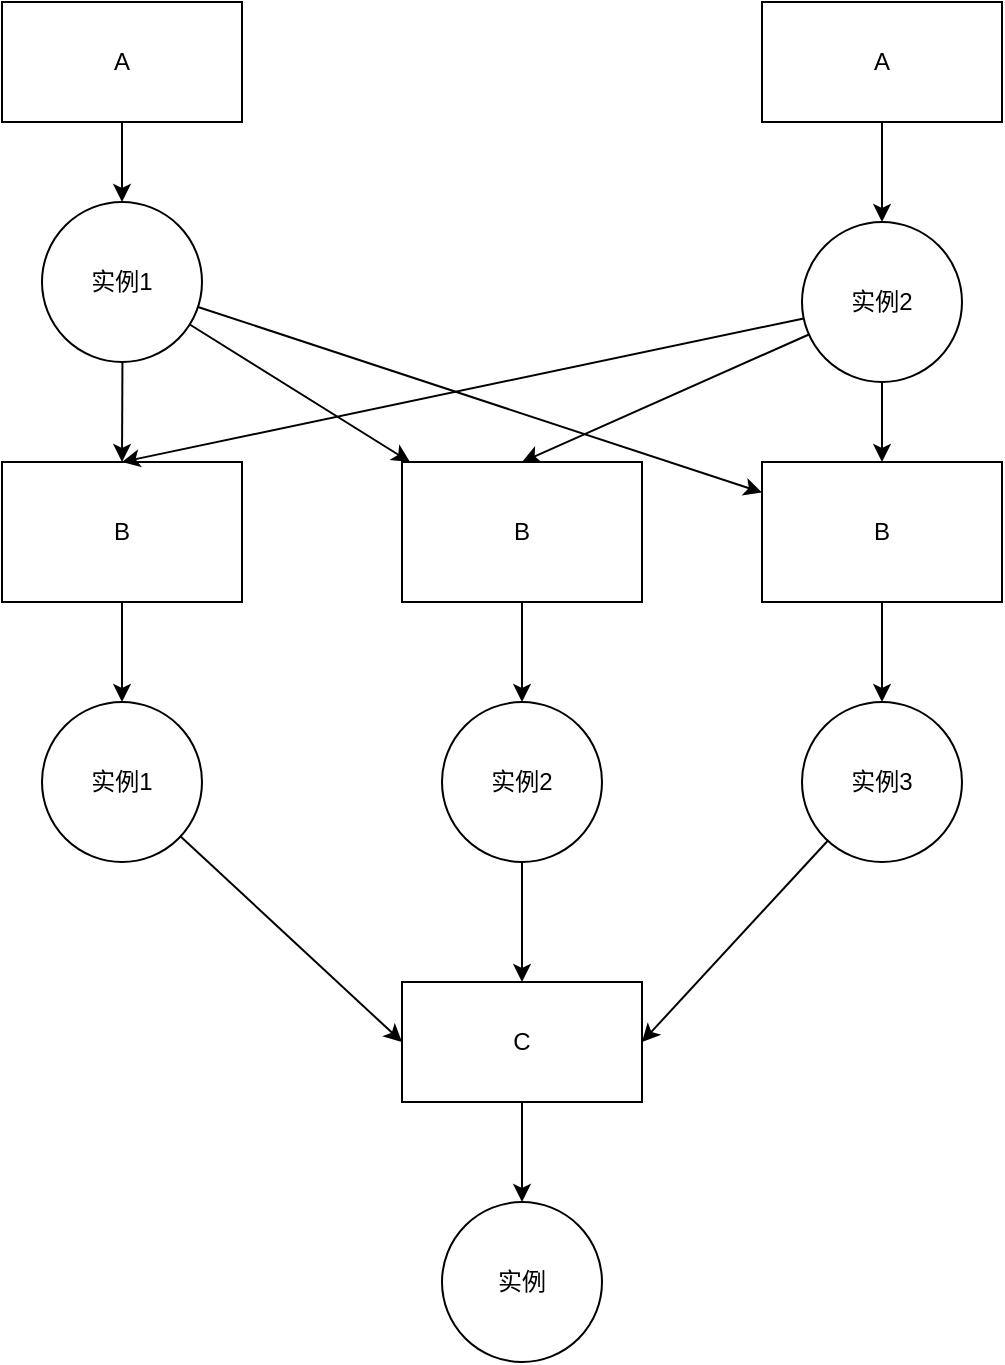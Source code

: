 <mxfile version="24.7.6">
  <diagram name="第 1 页" id="G7QWfjFdJyBdl__fBxFg">
    <mxGraphModel dx="1026" dy="577" grid="1" gridSize="10" guides="1" tooltips="1" connect="1" arrows="1" fold="1" page="1" pageScale="1" pageWidth="827" pageHeight="1169" math="0" shadow="0">
      <root>
        <mxCell id="0" />
        <mxCell id="1" parent="0" />
        <mxCell id="hb5Prez9hviok3IdBNn7-4" value="" style="edgeStyle=orthogonalEdgeStyle;rounded=0;orthogonalLoop=1;jettySize=auto;html=1;" edge="1" parent="1" source="hb5Prez9hviok3IdBNn7-2" target="hb5Prez9hviok3IdBNn7-3">
          <mxGeometry relative="1" as="geometry" />
        </mxCell>
        <mxCell id="hb5Prez9hviok3IdBNn7-2" value="B" style="rounded=0;whiteSpace=wrap;html=1;" vertex="1" parent="1">
          <mxGeometry x="110" y="510" width="120" height="70" as="geometry" />
        </mxCell>
        <mxCell id="hb5Prez9hviok3IdBNn7-31" value="" style="edgeStyle=none;rounded=0;orthogonalLoop=1;jettySize=auto;html=1;entryX=0;entryY=0.5;entryDx=0;entryDy=0;" edge="1" parent="1" source="hb5Prez9hviok3IdBNn7-3" target="hb5Prez9hviok3IdBNn7-30">
          <mxGeometry relative="1" as="geometry">
            <mxPoint x="370" y="826" as="targetPoint" />
          </mxGeometry>
        </mxCell>
        <mxCell id="hb5Prez9hviok3IdBNn7-3" value="实例1" style="ellipse;whiteSpace=wrap;html=1;rounded=0;" vertex="1" parent="1">
          <mxGeometry x="130" y="630" width="80" height="80" as="geometry" />
        </mxCell>
        <mxCell id="hb5Prez9hviok3IdBNn7-34" style="edgeStyle=none;rounded=0;orthogonalLoop=1;jettySize=auto;html=1;entryX=0.5;entryY=0;entryDx=0;entryDy=0;" edge="1" parent="1" source="hb5Prez9hviok3IdBNn7-5" target="hb5Prez9hviok3IdBNn7-30">
          <mxGeometry relative="1" as="geometry" />
        </mxCell>
        <mxCell id="hb5Prez9hviok3IdBNn7-5" value="实例2" style="ellipse;whiteSpace=wrap;html=1;rounded=0;" vertex="1" parent="1">
          <mxGeometry x="330" y="630" width="80" height="80" as="geometry" />
        </mxCell>
        <mxCell id="hb5Prez9hviok3IdBNn7-7" value="" style="edgeStyle=orthogonalEdgeStyle;rounded=0;orthogonalLoop=1;jettySize=auto;html=1;" edge="1" parent="1" source="hb5Prez9hviok3IdBNn7-6" target="hb5Prez9hviok3IdBNn7-5">
          <mxGeometry relative="1" as="geometry" />
        </mxCell>
        <mxCell id="hb5Prez9hviok3IdBNn7-6" value="B" style="rounded=0;whiteSpace=wrap;html=1;" vertex="1" parent="1">
          <mxGeometry x="310" y="510" width="120" height="70" as="geometry" />
        </mxCell>
        <mxCell id="hb5Prez9hviok3IdBNn7-35" style="edgeStyle=none;rounded=0;orthogonalLoop=1;jettySize=auto;html=1;entryX=1;entryY=0.5;entryDx=0;entryDy=0;" edge="1" parent="1" source="hb5Prez9hviok3IdBNn7-8" target="hb5Prez9hviok3IdBNn7-30">
          <mxGeometry relative="1" as="geometry" />
        </mxCell>
        <mxCell id="hb5Prez9hviok3IdBNn7-8" value="实例3" style="ellipse;whiteSpace=wrap;html=1;rounded=0;" vertex="1" parent="1">
          <mxGeometry x="510" y="630" width="80" height="80" as="geometry" />
        </mxCell>
        <mxCell id="hb5Prez9hviok3IdBNn7-10" value="" style="edgeStyle=orthogonalEdgeStyle;rounded=0;orthogonalLoop=1;jettySize=auto;html=1;" edge="1" parent="1" source="hb5Prez9hviok3IdBNn7-9" target="hb5Prez9hviok3IdBNn7-8">
          <mxGeometry relative="1" as="geometry" />
        </mxCell>
        <mxCell id="hb5Prez9hviok3IdBNn7-9" value="B" style="rounded=0;whiteSpace=wrap;html=1;" vertex="1" parent="1">
          <mxGeometry x="490" y="510" width="120" height="70" as="geometry" />
        </mxCell>
        <mxCell id="hb5Prez9hviok3IdBNn7-25" value="" style="edgeStyle=none;rounded=0;orthogonalLoop=1;jettySize=auto;html=1;" edge="1" parent="1" source="hb5Prez9hviok3IdBNn7-15" target="hb5Prez9hviok3IdBNn7-21">
          <mxGeometry relative="1" as="geometry" />
        </mxCell>
        <mxCell id="hb5Prez9hviok3IdBNn7-15" value="A" style="rounded=0;whiteSpace=wrap;html=1;" vertex="1" parent="1">
          <mxGeometry x="110" y="280" width="120" height="60" as="geometry" />
        </mxCell>
        <mxCell id="hb5Prez9hviok3IdBNn7-26" value="" style="edgeStyle=none;rounded=0;orthogonalLoop=1;jettySize=auto;html=1;" edge="1" parent="1" source="hb5Prez9hviok3IdBNn7-16" target="hb5Prez9hviok3IdBNn7-20">
          <mxGeometry relative="1" as="geometry" />
        </mxCell>
        <mxCell id="hb5Prez9hviok3IdBNn7-16" value="A" style="rounded=0;whiteSpace=wrap;html=1;" vertex="1" parent="1">
          <mxGeometry x="490" y="280" width="120" height="60" as="geometry" />
        </mxCell>
        <mxCell id="hb5Prez9hviok3IdBNn7-27" value="" style="edgeStyle=none;rounded=0;orthogonalLoop=1;jettySize=auto;html=1;" edge="1" parent="1" source="hb5Prez9hviok3IdBNn7-20" target="hb5Prez9hviok3IdBNn7-9">
          <mxGeometry relative="1" as="geometry" />
        </mxCell>
        <mxCell id="hb5Prez9hviok3IdBNn7-28" style="edgeStyle=none;rounded=0;orthogonalLoop=1;jettySize=auto;html=1;entryX=0.5;entryY=0;entryDx=0;entryDy=0;" edge="1" parent="1" source="hb5Prez9hviok3IdBNn7-20" target="hb5Prez9hviok3IdBNn7-6">
          <mxGeometry relative="1" as="geometry" />
        </mxCell>
        <mxCell id="hb5Prez9hviok3IdBNn7-29" style="edgeStyle=none;rounded=0;orthogonalLoop=1;jettySize=auto;html=1;entryX=0.5;entryY=0;entryDx=0;entryDy=0;" edge="1" parent="1" source="hb5Prez9hviok3IdBNn7-20" target="hb5Prez9hviok3IdBNn7-2">
          <mxGeometry relative="1" as="geometry" />
        </mxCell>
        <mxCell id="hb5Prez9hviok3IdBNn7-20" value="实例2" style="ellipse;whiteSpace=wrap;html=1;rounded=0;" vertex="1" parent="1">
          <mxGeometry x="510" y="390" width="80" height="80" as="geometry" />
        </mxCell>
        <mxCell id="hb5Prez9hviok3IdBNn7-22" value="" style="rounded=0;orthogonalLoop=1;jettySize=auto;html=1;" edge="1" parent="1" source="hb5Prez9hviok3IdBNn7-21" target="hb5Prez9hviok3IdBNn7-2">
          <mxGeometry relative="1" as="geometry" />
        </mxCell>
        <mxCell id="hb5Prez9hviok3IdBNn7-23" style="rounded=0;orthogonalLoop=1;jettySize=auto;html=1;" edge="1" parent="1" source="hb5Prez9hviok3IdBNn7-21" target="hb5Prez9hviok3IdBNn7-6">
          <mxGeometry relative="1" as="geometry" />
        </mxCell>
        <mxCell id="hb5Prez9hviok3IdBNn7-24" style="rounded=0;orthogonalLoop=1;jettySize=auto;html=1;" edge="1" parent="1" source="hb5Prez9hviok3IdBNn7-21" target="hb5Prez9hviok3IdBNn7-9">
          <mxGeometry relative="1" as="geometry" />
        </mxCell>
        <mxCell id="hb5Prez9hviok3IdBNn7-21" value="实例1" style="ellipse;whiteSpace=wrap;html=1;rounded=0;" vertex="1" parent="1">
          <mxGeometry x="130" y="380" width="80" height="80" as="geometry" />
        </mxCell>
        <mxCell id="hb5Prez9hviok3IdBNn7-33" value="" style="edgeStyle=none;rounded=0;orthogonalLoop=1;jettySize=auto;html=1;" edge="1" parent="1" source="hb5Prez9hviok3IdBNn7-30" target="hb5Prez9hviok3IdBNn7-32">
          <mxGeometry relative="1" as="geometry" />
        </mxCell>
        <mxCell id="hb5Prez9hviok3IdBNn7-30" value="C" style="whiteSpace=wrap;html=1;rounded=0;" vertex="1" parent="1">
          <mxGeometry x="310" y="770" width="120" height="60" as="geometry" />
        </mxCell>
        <mxCell id="hb5Prez9hviok3IdBNn7-32" value="实例" style="ellipse;whiteSpace=wrap;html=1;rounded=0;" vertex="1" parent="1">
          <mxGeometry x="330" y="880" width="80" height="80" as="geometry" />
        </mxCell>
      </root>
    </mxGraphModel>
  </diagram>
</mxfile>
